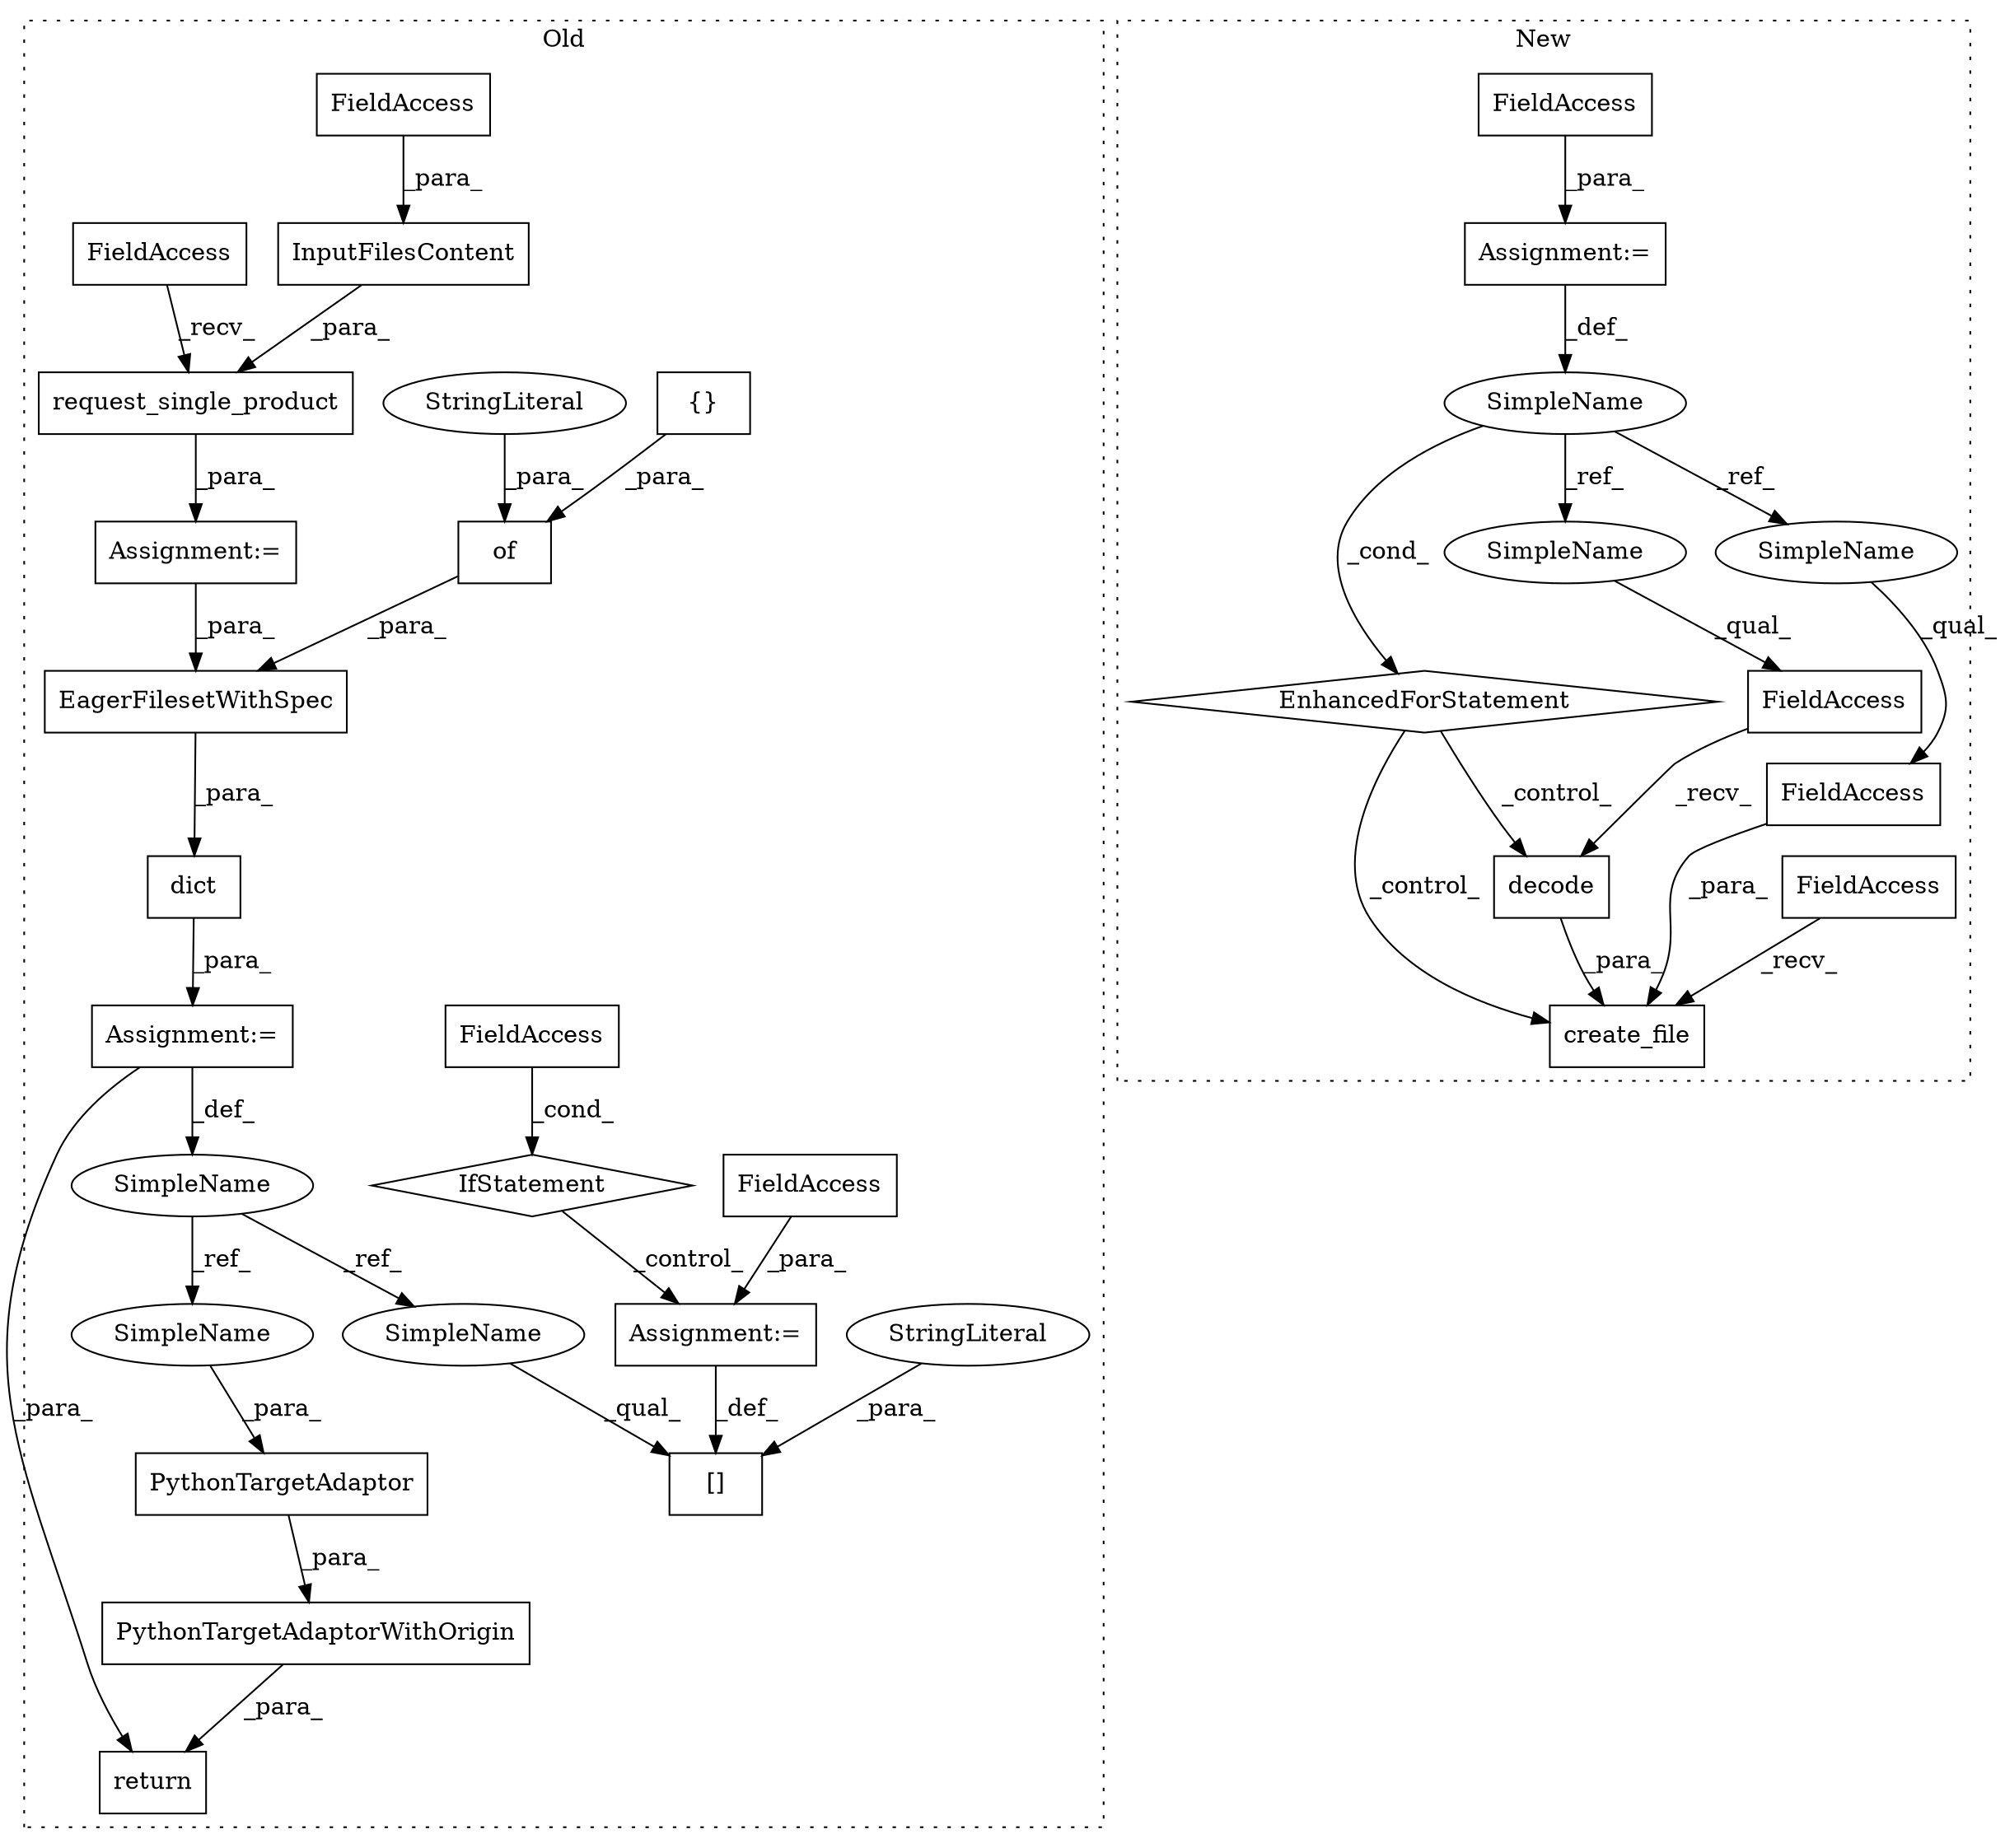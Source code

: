 digraph G {
subgraph cluster0 {
1 [label="PythonTargetAdaptorWithOrigin" a="32" s="2379,2451" l="30,1" shape="box"];
3 [label="{}" a="4" s="2111" l="2" shape="box"];
4 [label="[]" a="2" s="2218,2248" l="15,1" shape="box"];
5 [label="EagerFilesetWithSpec" a="32" s="2049,2129" l="21,1" shape="box"];
8 [label="PythonTargetAdaptor" a="32" s="2409,2443" l="20,1" shape="box"];
9 [label="InputFilesContent" a="32" s="1991,2021" l="18,1" shape="box"];
10 [label="SimpleName" a="42" s="2029" l="14" shape="ellipse"];
12 [label="FieldAccess" a="22" s="2009" l="12" shape="box"];
16 [label="of" a="32" s="2091,2113" l="3,1" shape="box"];
17 [label="dict" a="32" s="2044,2174" l="5,1" shape="box"];
18 [label="StringLiteral" a="45" s="2094" l="7" shape="ellipse"];
19 [label="Assignment:=" a="7" s="1953" l="1" shape="box"];
20 [label="StringLiteral" a="45" s="2233" l="15" shape="ellipse"];
21 [label="Assignment:=" a="7" s="2043" l="1" shape="box"];
24 [label="Assignment:=" a="7" s="2249" l="1" shape="box"];
25 [label="FieldAccess" a="22" s="2250" l="23" shape="box"];
26 [label="FieldAccess" a="22" s="2185" l="23" shape="box"];
27 [label="IfStatement" a="25" s="2181,2208" l="4,2" shape="diamond"];
28 [label="return" a="41" s="2372" l="7" shape="box"];
29 [label="request_single_product" a="32" s="1959,2022" l="23,1" shape="box"];
30 [label="FieldAccess" a="22" s="1954" l="4" shape="box"];
31 [label="SimpleName" a="42" s="2218" l="14" shape="ellipse"];
32 [label="SimpleName" a="42" s="2429" l="14" shape="ellipse"];
label = "Old";
style="dotted";
}
subgraph cluster1 {
2 [label="create_file" a="32" s="2510,2567" l="12,1" shape="box"];
6 [label="SimpleName" a="42" s="2469" l="11" shape="ellipse"];
7 [label="EnhancedForStatement" a="70" s="2412,2495" l="53,2" shape="diamond"];
11 [label="decode" a="32" s="2559" l="8" shape="box"];
13 [label="FieldAccess" a="22" s="2505" l="4" shape="box"];
14 [label="FieldAccess" a="22" s="2539" l="19" shape="box"];
15 [label="FieldAccess" a="22" s="2522" l="16" shape="box"];
22 [label="Assignment:=" a="7" s="2412,2495" l="53,2" shape="box"];
23 [label="FieldAccess" a="22" s="2483" l="12" shape="box"];
33 [label="SimpleName" a="42" s="2522" l="11" shape="ellipse"];
34 [label="SimpleName" a="42" s="2539" l="11" shape="ellipse"];
label = "New";
style="dotted";
}
1 -> 28 [label="_para_"];
3 -> 16 [label="_para_"];
5 -> 17 [label="_para_"];
6 -> 33 [label="_ref_"];
6 -> 7 [label="_cond_"];
6 -> 34 [label="_ref_"];
7 -> 11 [label="_control_"];
7 -> 2 [label="_control_"];
8 -> 1 [label="_para_"];
9 -> 29 [label="_para_"];
10 -> 31 [label="_ref_"];
10 -> 32 [label="_ref_"];
11 -> 2 [label="_para_"];
12 -> 9 [label="_para_"];
13 -> 2 [label="_recv_"];
14 -> 11 [label="_recv_"];
15 -> 2 [label="_para_"];
16 -> 5 [label="_para_"];
17 -> 21 [label="_para_"];
18 -> 16 [label="_para_"];
19 -> 5 [label="_para_"];
20 -> 4 [label="_para_"];
21 -> 28 [label="_para_"];
21 -> 10 [label="_def_"];
22 -> 6 [label="_def_"];
23 -> 22 [label="_para_"];
24 -> 4 [label="_def_"];
25 -> 24 [label="_para_"];
26 -> 27 [label="_cond_"];
27 -> 24 [label="_control_"];
29 -> 19 [label="_para_"];
30 -> 29 [label="_recv_"];
31 -> 4 [label="_qual_"];
32 -> 8 [label="_para_"];
33 -> 15 [label="_qual_"];
34 -> 14 [label="_qual_"];
}